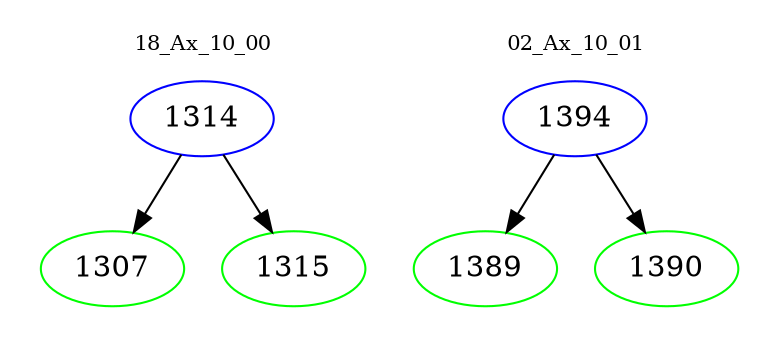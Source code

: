 digraph{
subgraph cluster_0 {
color = white
label = "18_Ax_10_00";
fontsize=10;
T0_1314 [label="1314", color="blue"]
T0_1314 -> T0_1307 [color="black"]
T0_1307 [label="1307", color="green"]
T0_1314 -> T0_1315 [color="black"]
T0_1315 [label="1315", color="green"]
}
subgraph cluster_1 {
color = white
label = "02_Ax_10_01";
fontsize=10;
T1_1394 [label="1394", color="blue"]
T1_1394 -> T1_1389 [color="black"]
T1_1389 [label="1389", color="green"]
T1_1394 -> T1_1390 [color="black"]
T1_1390 [label="1390", color="green"]
}
}
